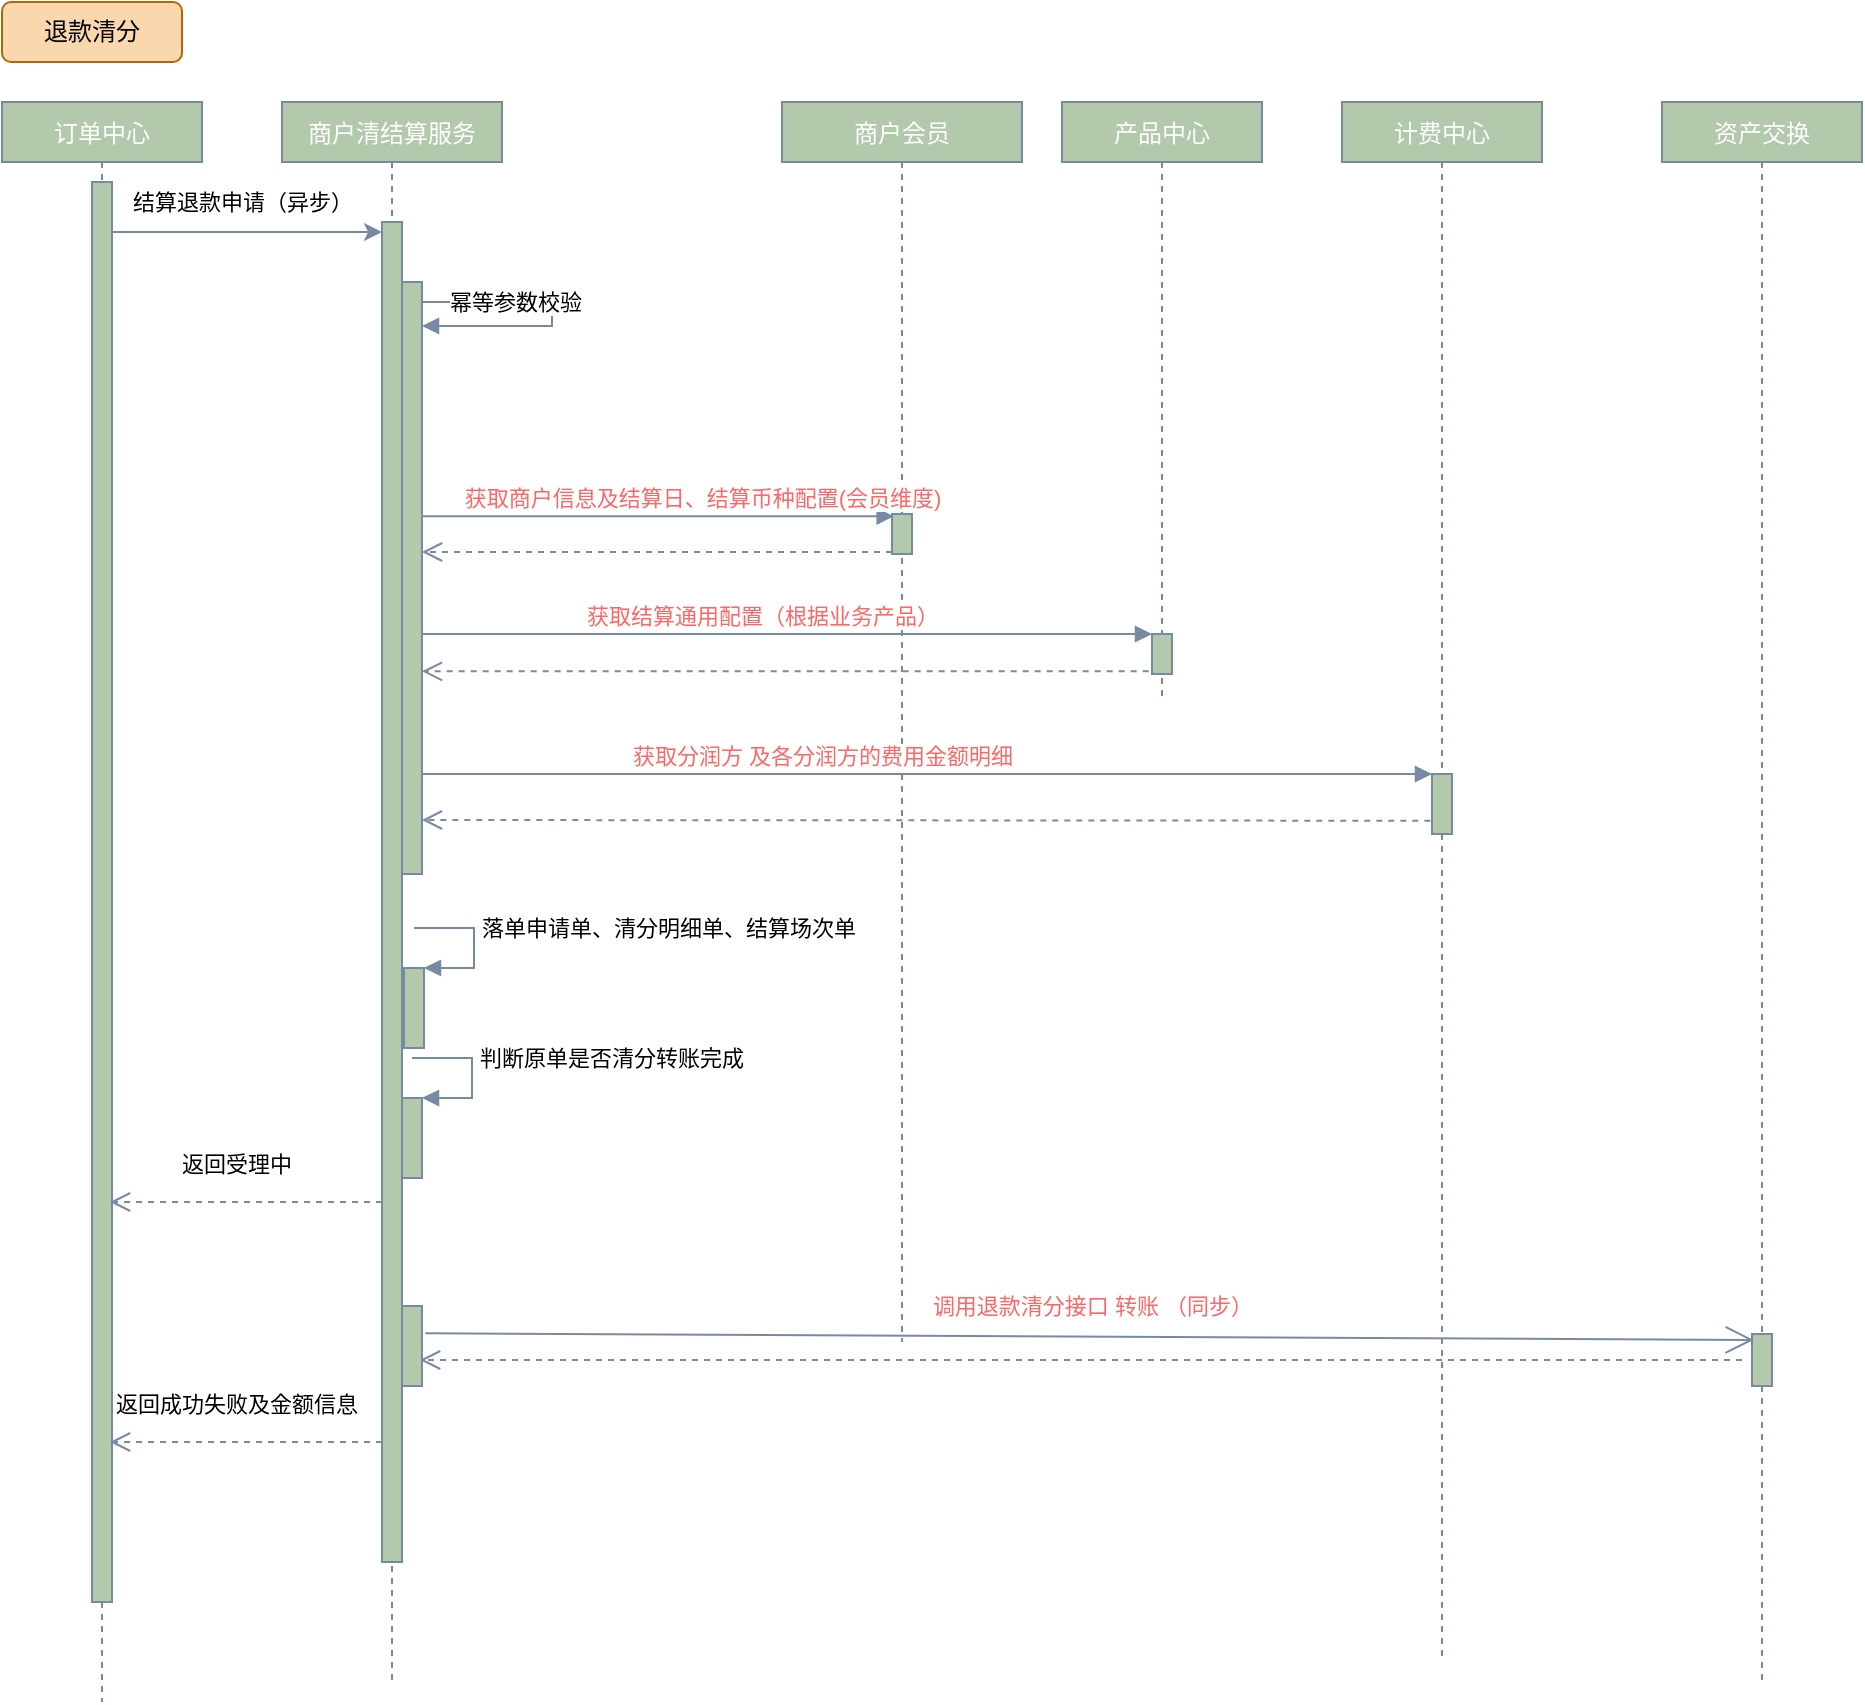 <mxfile version="15.8.8" type="github">
  <diagram id="kgpKYQtTHZ0yAKxKKP6v" name="Page-1">
    <mxGraphModel dx="1422" dy="831" grid="1" gridSize="10" guides="1" tooltips="1" connect="1" arrows="1" fold="1" page="1" pageScale="1" pageWidth="850" pageHeight="1100" math="0" shadow="0">
      <root>
        <mxCell id="0" />
        <mxCell id="1" parent="0" />
        <mxCell id="iCqgonr7vAxQCt7-M4o1-1" value="订单中心" style="shape=umlLifeline;perimeter=lifelinePerimeter;container=1;collapsible=0;recursiveResize=0;shadow=0;strokeWidth=1;fillColor=#B2C9AB;strokeColor=#788AA3;fontColor=#FFFFFF;rounded=0;size=30;" vertex="1" parent="1">
          <mxGeometry x="20" y="60" width="100" height="800" as="geometry" />
        </mxCell>
        <mxCell id="iCqgonr7vAxQCt7-M4o1-2" value="" style="points=[];perimeter=orthogonalPerimeter;shadow=0;strokeWidth=1;fillColor=#B2C9AB;strokeColor=#788AA3;fontColor=#46495D;rounded=0;" vertex="1" parent="iCqgonr7vAxQCt7-M4o1-1">
          <mxGeometry x="45" y="40" width="10" height="710" as="geometry" />
        </mxCell>
        <mxCell id="iCqgonr7vAxQCt7-M4o1-3" value="商户清结算服务" style="shape=umlLifeline;perimeter=lifelinePerimeter;container=1;collapsible=0;recursiveResize=0;shadow=0;strokeWidth=1;fillColor=#B2C9AB;strokeColor=#788AA3;fontColor=#FFFFFF;rounded=0;size=30;" vertex="1" parent="1">
          <mxGeometry x="160" y="60" width="110" height="790" as="geometry" />
        </mxCell>
        <mxCell id="iCqgonr7vAxQCt7-M4o1-4" value="" style="points=[];perimeter=orthogonalPerimeter;shadow=0;strokeWidth=1;fillColor=#B2C9AB;strokeColor=#788AA3;fontColor=#46495D;rounded=0;" vertex="1" parent="iCqgonr7vAxQCt7-M4o1-3">
          <mxGeometry x="50" y="60" width="10" height="670" as="geometry" />
        </mxCell>
        <mxCell id="iCqgonr7vAxQCt7-M4o1-5" value="" style="html=1;points=[];perimeter=orthogonalPerimeter;fontSize=11;fontColor=#000000;strokeColor=#788AA3;fillColor=#B2C9AB;" vertex="1" parent="iCqgonr7vAxQCt7-M4o1-3">
          <mxGeometry x="60" y="90" width="10" height="296" as="geometry" />
        </mxCell>
        <mxCell id="iCqgonr7vAxQCt7-M4o1-6" value="幂等参数校验" style="edgeStyle=orthogonalEdgeStyle;html=1;align=left;spacingLeft=2;endArrow=block;rounded=0;fontSize=11;fontColor=#000000;strokeColor=#788AA3;fillColor=#B2C9AB;curved=0;exitX=1.003;exitY=0.207;exitDx=0;exitDy=0;exitPerimeter=0;" edge="1" parent="iCqgonr7vAxQCt7-M4o1-3">
          <mxGeometry x="-0.824" relative="1" as="geometry">
            <mxPoint x="70.03" y="97.272" as="sourcePoint" />
            <Array as="points">
              <mxPoint x="135" y="100" />
              <mxPoint x="135" y="112" />
            </Array>
            <mxPoint as="offset" />
            <mxPoint x="70" y="112" as="targetPoint" />
          </mxGeometry>
        </mxCell>
        <mxCell id="iCqgonr7vAxQCt7-M4o1-7" value="" style="html=1;points=[];perimeter=orthogonalPerimeter;fontSize=11;fontColor=#000000;strokeColor=#788AA3;fillColor=#B2C9AB;" vertex="1" parent="iCqgonr7vAxQCt7-M4o1-3">
          <mxGeometry x="60" y="498" width="10" height="40" as="geometry" />
        </mxCell>
        <mxCell id="iCqgonr7vAxQCt7-M4o1-8" value="判断原单是否清分转账完成&amp;nbsp;" style="edgeStyle=orthogonalEdgeStyle;html=1;align=left;spacingLeft=2;endArrow=block;rounded=0;entryX=1;entryY=0;fontSize=11;fontColor=#000000;strokeColor=#788AA3;strokeWidth=1;fillColor=#B2C9AB;curved=0;jumpStyle=none;" edge="1" parent="iCqgonr7vAxQCt7-M4o1-3" target="iCqgonr7vAxQCt7-M4o1-7">
          <mxGeometry x="-0.2" relative="1" as="geometry">
            <mxPoint x="65" y="478" as="sourcePoint" />
            <Array as="points">
              <mxPoint x="95" y="478" />
            </Array>
            <mxPoint as="offset" />
          </mxGeometry>
        </mxCell>
        <mxCell id="iCqgonr7vAxQCt7-M4o1-10" value="" style="html=1;points=[];perimeter=orthogonalPerimeter;fontSize=11;fontColor=#000000;strokeColor=#788AA3;fillColor=#B2C9AB;" vertex="1" parent="iCqgonr7vAxQCt7-M4o1-3">
          <mxGeometry x="60" y="602" width="10" height="40" as="geometry" />
        </mxCell>
        <mxCell id="iCqgonr7vAxQCt7-M4o1-30" value="计费中心" style="shape=umlLifeline;perimeter=lifelinePerimeter;container=1;collapsible=0;recursiveResize=0;shadow=0;strokeWidth=1;fillColor=#B2C9AB;strokeColor=#788AA3;fontColor=#FFFFFF;rounded=0;size=30;" vertex="1" parent="1">
          <mxGeometry x="690" y="60" width="100" height="780" as="geometry" />
        </mxCell>
        <mxCell id="iCqgonr7vAxQCt7-M4o1-31" value="" style="html=1;points=[];perimeter=orthogonalPerimeter;fontSize=11;fontColor=#000000;strokeColor=#788AA3;fillColor=#B2C9AB;" vertex="1" parent="iCqgonr7vAxQCt7-M4o1-30">
          <mxGeometry x="45" y="336" width="10" height="30" as="geometry" />
        </mxCell>
        <mxCell id="iCqgonr7vAxQCt7-M4o1-33" value="资产交换" style="shape=umlLifeline;perimeter=lifelinePerimeter;container=1;collapsible=0;recursiveResize=0;shadow=0;strokeWidth=1;fillColor=#B2C9AB;strokeColor=#788AA3;fontColor=#FFFFFF;rounded=0;size=30;" vertex="1" parent="1">
          <mxGeometry x="850" y="60" width="100" height="790" as="geometry" />
        </mxCell>
        <mxCell id="iCqgonr7vAxQCt7-M4o1-34" value="" style="html=1;points=[];perimeter=orthogonalPerimeter;fontSize=11;fontColor=#000000;strokeColor=#788AA3;fillColor=#B2C9AB;" vertex="1" parent="iCqgonr7vAxQCt7-M4o1-33">
          <mxGeometry x="45" y="616" width="10" height="26" as="geometry" />
        </mxCell>
        <mxCell id="iCqgonr7vAxQCt7-M4o1-40" value="商户会员" style="shape=umlLifeline;perimeter=lifelinePerimeter;container=1;collapsible=0;recursiveResize=0;shadow=0;strokeWidth=1;fillColor=#B2C9AB;strokeColor=#788AA3;fontColor=#FFFFFF;rounded=0;size=30;" vertex="1" parent="1">
          <mxGeometry x="410" y="60" width="120" height="620" as="geometry" />
        </mxCell>
        <mxCell id="iCqgonr7vAxQCt7-M4o1-41" value="" style="html=1;points=[];perimeter=orthogonalPerimeter;fontSize=11;fontColor=#000000;strokeColor=#788AA3;fillColor=#B2C9AB;" vertex="1" parent="iCqgonr7vAxQCt7-M4o1-40">
          <mxGeometry x="55" y="206" width="10" height="20" as="geometry" />
        </mxCell>
        <mxCell id="iCqgonr7vAxQCt7-M4o1-42" value="" style="endArrow=classic;html=1;fontColor=#FFFFFF;strokeColor=#788AA3;fillColor=#B2C9AB;curved=0;" edge="1" parent="1" source="iCqgonr7vAxQCt7-M4o1-2" target="iCqgonr7vAxQCt7-M4o1-4">
          <mxGeometry width="50" height="50" relative="1" as="geometry">
            <mxPoint x="380" y="190" as="sourcePoint" />
            <mxPoint x="430" y="140" as="targetPoint" />
            <Array as="points">
              <mxPoint x="160" y="125" />
            </Array>
          </mxGeometry>
        </mxCell>
        <mxCell id="iCqgonr7vAxQCt7-M4o1-43" value="&lt;font color=&quot;#000000&quot;&gt;&lt;font style=&quot;font-size: 11px ; line-height: 0.8&quot;&gt;结算退款申请（异步）&lt;/font&gt;&lt;br&gt;&lt;/font&gt;" style="text;html=1;resizable=0;autosize=1;align=center;verticalAlign=middle;points=[];fillColor=none;strokeColor=none;rounded=0;fontColor=#FFFFFF;" vertex="1" parent="1">
          <mxGeometry x="70" y="100" width="140" height="20" as="geometry" />
        </mxCell>
        <mxCell id="iCqgonr7vAxQCt7-M4o1-44" value="&lt;font color=&quot;#ff6666&quot;&gt;获取商户信息及结算日、结算币种配置(会员维度)&lt;/font&gt;" style="html=1;verticalAlign=bottom;endArrow=block;fontSize=11;fontColor=#000000;strokeColor=#788AA3;fillColor=#B2C9AB;curved=0;entryX=0.083;entryY=0.058;entryDx=0;entryDy=0;entryPerimeter=0;strokeWidth=1;jumpStyle=none;" edge="1" parent="1" target="iCqgonr7vAxQCt7-M4o1-41">
          <mxGeometry x="0.187" relative="1" as="geometry">
            <mxPoint x="230" y="267.16" as="sourcePoint" />
            <mxPoint x="750" y="266" as="targetPoint" />
            <Array as="points" />
            <mxPoint as="offset" />
          </mxGeometry>
        </mxCell>
        <mxCell id="iCqgonr7vAxQCt7-M4o1-45" value="" style="html=1;verticalAlign=bottom;endArrow=open;dashed=1;endSize=8;exitX=0;exitY=0.95;fontSize=11;fontColor=#000000;strokeColor=#788AA3;fillColor=#B2C9AB;curved=0;" edge="1" parent="1" source="iCqgonr7vAxQCt7-M4o1-41">
          <mxGeometry x="0.276" y="-1" relative="1" as="geometry">
            <mxPoint x="230" y="285" as="targetPoint" />
            <mxPoint as="offset" />
          </mxGeometry>
        </mxCell>
        <mxCell id="iCqgonr7vAxQCt7-M4o1-46" value="产品中心" style="shape=umlLifeline;perimeter=lifelinePerimeter;container=1;collapsible=0;recursiveResize=0;shadow=0;strokeWidth=1;fillColor=#B2C9AB;strokeColor=#788AA3;fontColor=#FFFFFF;rounded=0;size=30;" vertex="1" parent="1">
          <mxGeometry x="550" y="60" width="100" height="300" as="geometry" />
        </mxCell>
        <mxCell id="iCqgonr7vAxQCt7-M4o1-47" value="" style="html=1;points=[];perimeter=orthogonalPerimeter;fontSize=11;fontColor=#000000;strokeColor=#788AA3;fillColor=#B2C9AB;" vertex="1" parent="iCqgonr7vAxQCt7-M4o1-46">
          <mxGeometry x="45" y="266" width="10" height="20" as="geometry" />
        </mxCell>
        <mxCell id="iCqgonr7vAxQCt7-M4o1-48" value="&lt;font color=&quot;#ff6666&quot;&gt;获取结算通用配置（根据&lt;/font&gt;&lt;span style=&quot;color: rgb(255 , 102 , 102)&quot;&gt;业务产品&lt;/span&gt;&lt;font color=&quot;#ff6666&quot;&gt;）&lt;/font&gt;" style="html=1;verticalAlign=bottom;endArrow=block;entryX=0;entryY=0;fontSize=11;fontColor=#000000;strokeColor=#788AA3;fillColor=#B2C9AB;curved=0;jumpStyle=none;" edge="1" parent="1">
          <mxGeometry x="-0.069" relative="1" as="geometry">
            <mxPoint x="230" y="326" as="sourcePoint" />
            <mxPoint as="offset" />
            <mxPoint x="595" y="326" as="targetPoint" />
          </mxGeometry>
        </mxCell>
        <mxCell id="iCqgonr7vAxQCt7-M4o1-49" value="" style="html=1;verticalAlign=bottom;endArrow=open;dashed=1;endSize=8;fontSize=11;fontColor=#000000;strokeColor=#788AA3;fillColor=#B2C9AB;curved=0;exitX=-0.167;exitY=0.933;exitDx=0;exitDy=0;exitPerimeter=0;" edge="1" parent="1" source="iCqgonr7vAxQCt7-M4o1-47">
          <mxGeometry x="0.122" y="32" relative="1" as="geometry">
            <mxPoint x="230" y="344.66" as="targetPoint" />
            <mxPoint as="offset" />
          </mxGeometry>
        </mxCell>
        <mxCell id="iCqgonr7vAxQCt7-M4o1-50" value="&lt;font color=&quot;#ff6666&quot;&gt;获取分润方 及各分润方的费用金额明细&lt;/font&gt;" style="html=1;verticalAlign=bottom;endArrow=block;entryX=0;entryY=0;fontSize=11;fontColor=#000000;strokeColor=#788AA3;strokeWidth=1;fillColor=#B2C9AB;curved=0;jumpStyle=none;" edge="1" parent="1" target="iCqgonr7vAxQCt7-M4o1-31">
          <mxGeometry x="-0.208" relative="1" as="geometry">
            <mxPoint x="230" y="396" as="sourcePoint" />
            <mxPoint as="offset" />
          </mxGeometry>
        </mxCell>
        <mxCell id="iCqgonr7vAxQCt7-M4o1-51" value="" style="html=1;verticalAlign=bottom;endArrow=open;dashed=1;endSize=8;fontSize=11;fontColor=#000000;strokeColor=#788AA3;strokeWidth=1;fillColor=#B2C9AB;curved=0;jumpStyle=none;exitX=-0.083;exitY=0.779;exitDx=0;exitDy=0;exitPerimeter=0;" edge="1" parent="1" source="iCqgonr7vAxQCt7-M4o1-31">
          <mxGeometry relative="1" as="geometry">
            <mxPoint x="230" y="419" as="targetPoint" />
          </mxGeometry>
        </mxCell>
        <mxCell id="iCqgonr7vAxQCt7-M4o1-52" value="&lt;font color=&quot;#ff6666&quot;&gt;调用退款清分接口 转账 （同步）&lt;/font&gt;" style="html=1;verticalAlign=bottom;endArrow=open;dashed=1;endSize=8;fontSize=11;fontColor=#000000;strokeColor=#788AA3;strokeWidth=1;fillColor=#B2C9AB;curved=0;jumpStyle=none;entryX=0.9;entryY=0.675;entryDx=0;entryDy=0;entryPerimeter=0;" edge="1" parent="1" target="iCqgonr7vAxQCt7-M4o1-10">
          <mxGeometry x="-0.016" y="-18" relative="1" as="geometry">
            <mxPoint x="230" y="661" as="targetPoint" />
            <mxPoint x="890" y="689" as="sourcePoint" />
            <mxPoint as="offset" />
          </mxGeometry>
        </mxCell>
        <mxCell id="iCqgonr7vAxQCt7-M4o1-53" value="" style="endArrow=open;endFill=1;endSize=12;html=1;fontSize=11;fontColor=#000000;strokeColor=#788AA3;strokeWidth=1;fillColor=#B2C9AB;curved=0;jumpStyle=none;exitX=1.167;exitY=0.342;exitDx=0;exitDy=0;exitPerimeter=0;entryX=0.083;entryY=0.115;entryDx=0;entryDy=0;entryPerimeter=0;" edge="1" parent="1" source="iCqgonr7vAxQCt7-M4o1-10" target="iCqgonr7vAxQCt7-M4o1-34">
          <mxGeometry width="160" relative="1" as="geometry">
            <mxPoint x="230" y="642" as="sourcePoint" />
            <mxPoint x="890" y="642" as="targetPoint" />
            <Array as="points" />
          </mxGeometry>
        </mxCell>
        <mxCell id="iCqgonr7vAxQCt7-M4o1-56" value="退款清分" style="rounded=1;whiteSpace=wrap;html=1;fillColor=#fad7ac;strokeColor=#b46504;" vertex="1" parent="1">
          <mxGeometry x="20" y="10" width="90" height="30" as="geometry" />
        </mxCell>
        <mxCell id="iCqgonr7vAxQCt7-M4o1-79" value="" style="html=1;points=[];perimeter=orthogonalPerimeter;fontSize=11;fontColor=#000000;strokeColor=#788AA3;fillColor=#B2C9AB;" vertex="1" parent="1">
          <mxGeometry x="221" y="493" width="10" height="40" as="geometry" />
        </mxCell>
        <mxCell id="iCqgonr7vAxQCt7-M4o1-80" value="落单申请单、清分明细单、结算场次单" style="edgeStyle=orthogonalEdgeStyle;html=1;align=left;spacingLeft=2;endArrow=block;rounded=0;entryX=1;entryY=0;fontSize=11;fontColor=#000000;strokeColor=#788AA3;strokeWidth=1;fillColor=#B2C9AB;curved=0;jumpStyle=none;" edge="1" parent="1" target="iCqgonr7vAxQCt7-M4o1-79">
          <mxGeometry x="-0.2" relative="1" as="geometry">
            <mxPoint x="226" y="473" as="sourcePoint" />
            <Array as="points">
              <mxPoint x="256" y="473" />
            </Array>
            <mxPoint as="offset" />
          </mxGeometry>
        </mxCell>
        <mxCell id="iCqgonr7vAxQCt7-M4o1-9" value="返回受理中" style="html=1;verticalAlign=bottom;endArrow=open;dashed=1;endSize=8;fontSize=11;fontColor=#000000;strokeColor=#788AA3;strokeWidth=1;fillColor=#B2C9AB;curved=0;jumpStyle=none;" edge="1" parent="1">
          <mxGeometry x="0.077" y="-10" relative="1" as="geometry">
            <mxPoint x="210" y="610" as="sourcePoint" />
            <mxPoint x="74" y="610" as="targetPoint" />
            <mxPoint as="offset" />
          </mxGeometry>
        </mxCell>
        <mxCell id="iCqgonr7vAxQCt7-M4o1-81" value="返回成功失败及金额信息" style="html=1;verticalAlign=bottom;endArrow=open;dashed=1;endSize=8;fontSize=11;fontColor=#000000;strokeColor=#788AA3;strokeWidth=1;fillColor=#B2C9AB;curved=0;jumpStyle=none;" edge="1" parent="1">
          <mxGeometry x="0.077" y="-10" relative="1" as="geometry">
            <mxPoint x="210" y="730" as="sourcePoint" />
            <mxPoint x="74" y="730" as="targetPoint" />
            <mxPoint as="offset" />
          </mxGeometry>
        </mxCell>
      </root>
    </mxGraphModel>
  </diagram>
</mxfile>
